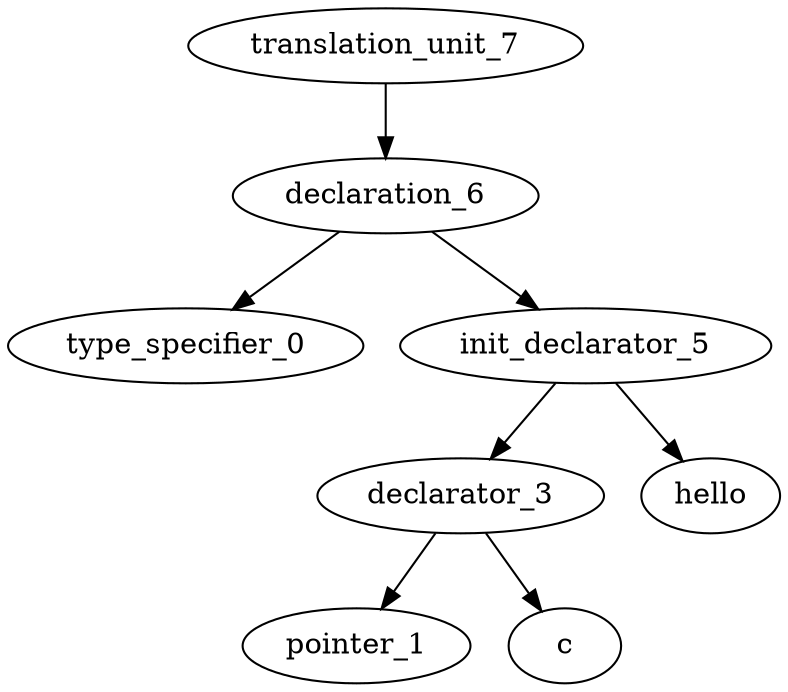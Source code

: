 digraph AST {
	translation_unit_7 -> declaration_6;
	declaration_6 -> type_specifier_0;
	declaration_6 -> init_declarator_5;
	init_declarator_5 -> declarator_3;
	declarator_3 -> pointer_1;
	declarator_3 -> identifier_2;
	identifier_2 [label="c"]
	init_declarator_5 -> string_4;
	string_4 [label="hello"]
}
